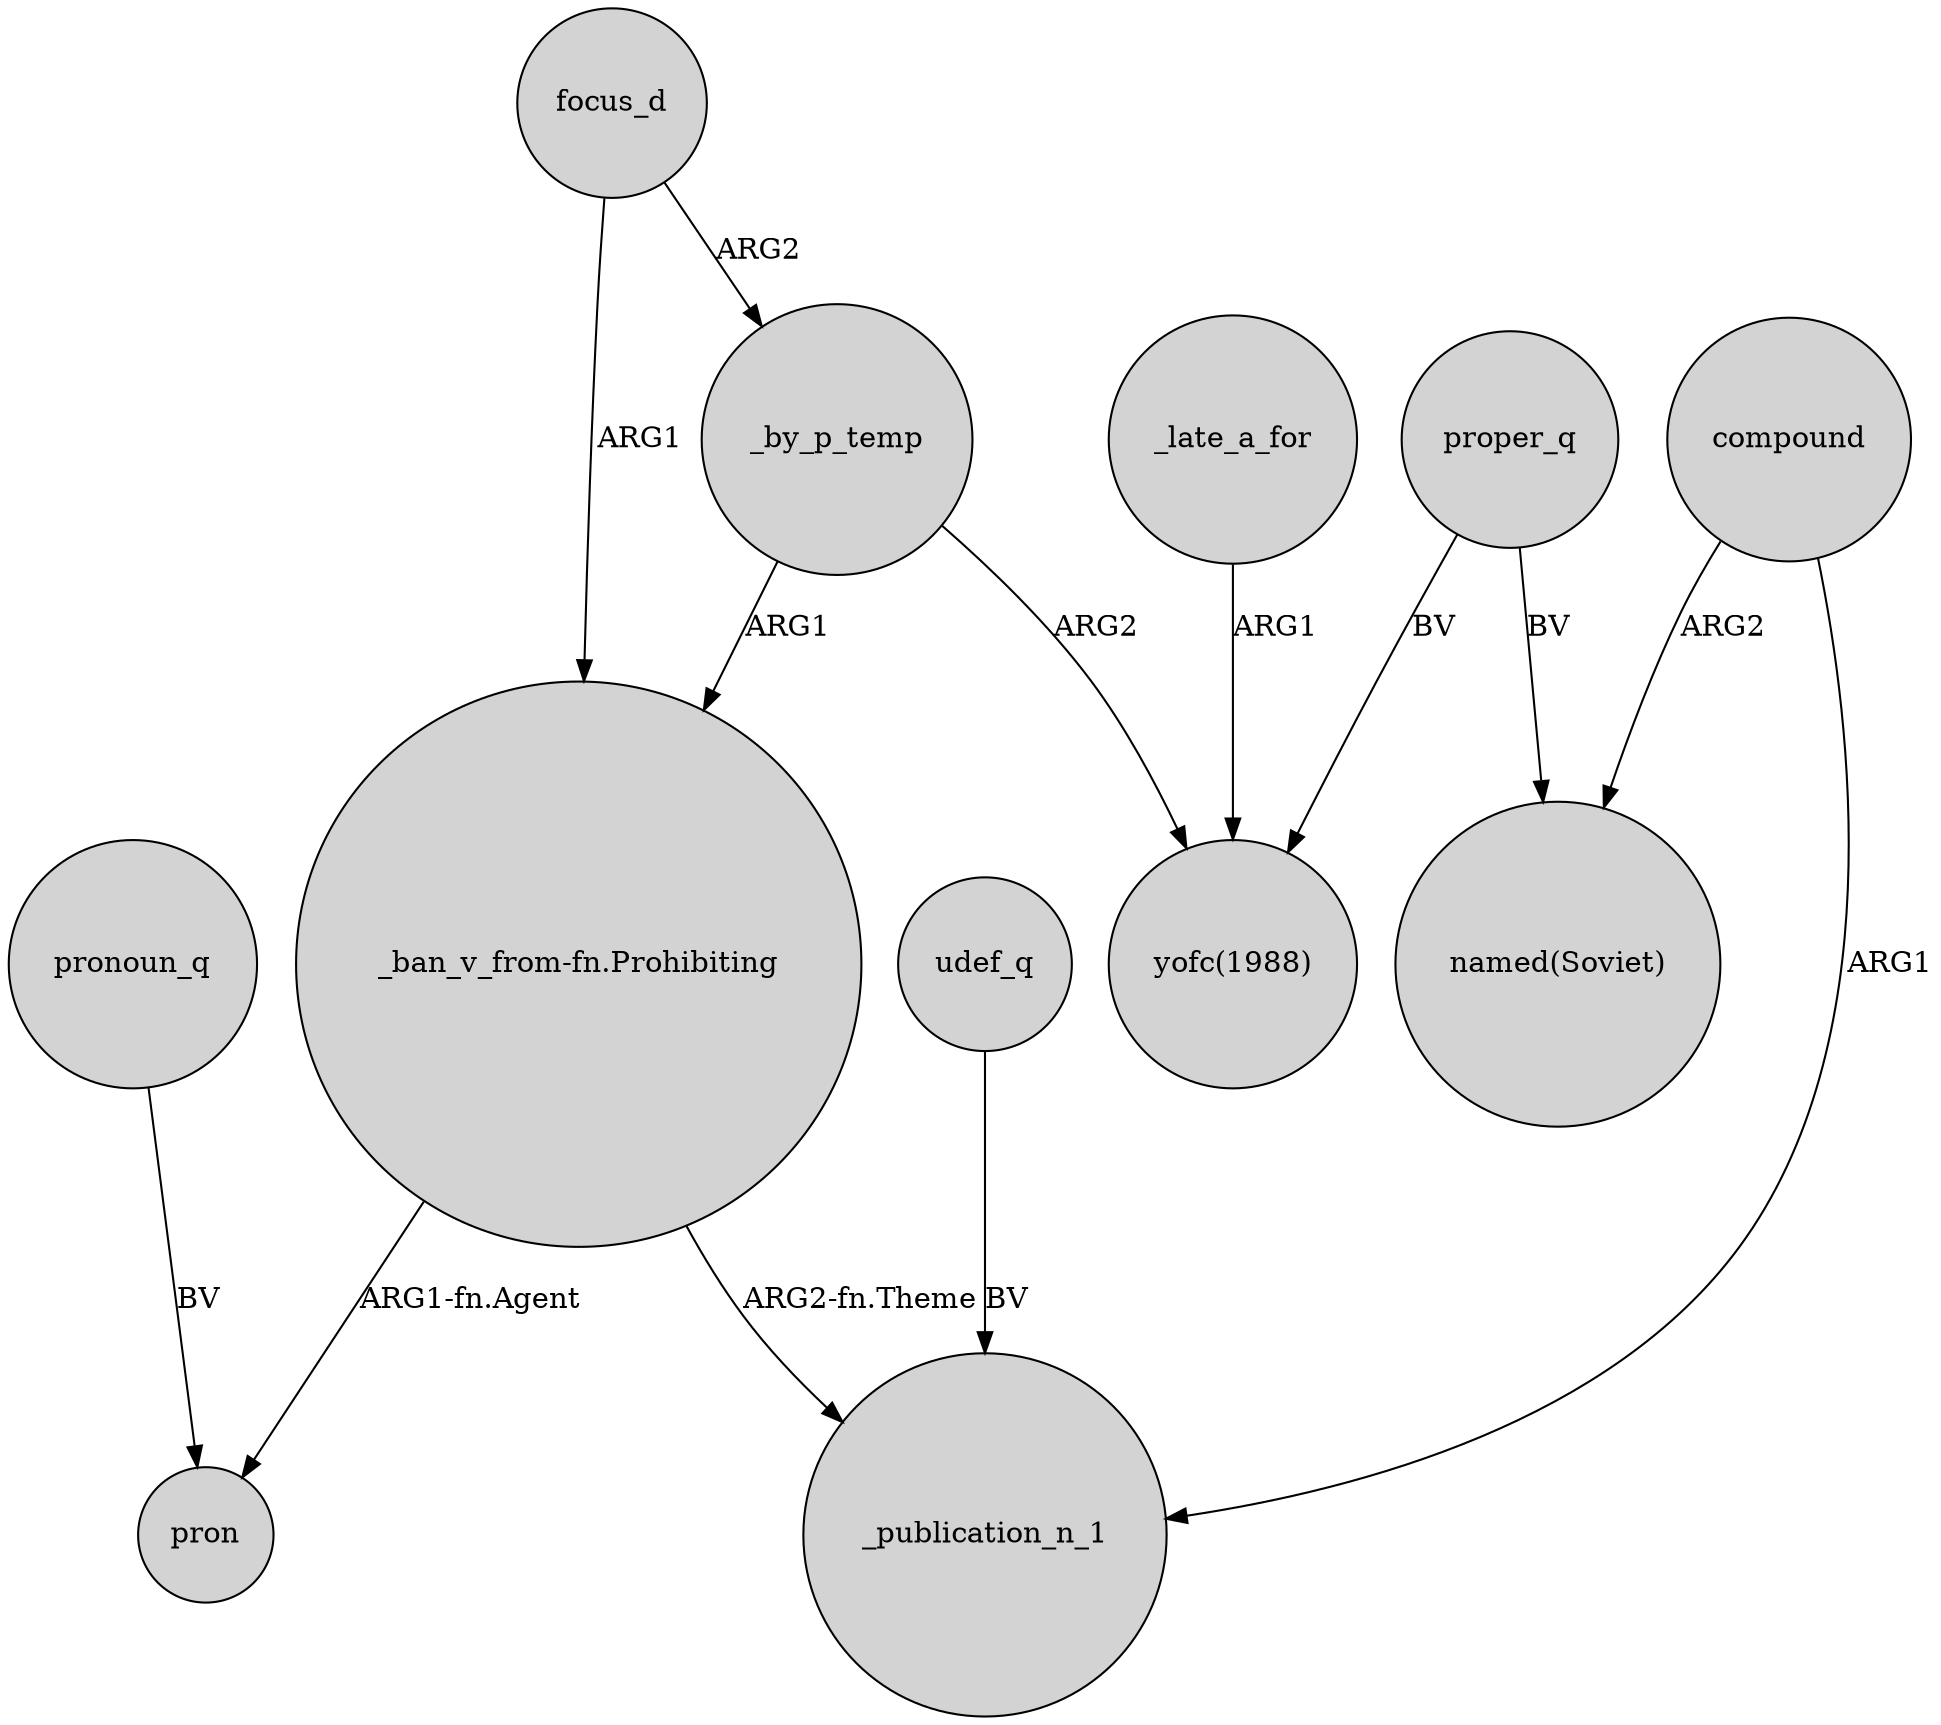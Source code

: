 digraph {
	node [shape=circle style=filled]
	"_ban_v_from-fn.Prohibiting" -> pron [label="ARG1-fn.Agent"]
	focus_d -> "_ban_v_from-fn.Prohibiting" [label=ARG1]
	_late_a_for -> "yofc(1988)" [label=ARG1]
	proper_q -> "yofc(1988)" [label=BV]
	udef_q -> _publication_n_1 [label=BV]
	compound -> _publication_n_1 [label=ARG1]
	focus_d -> _by_p_temp [label=ARG2]
	_by_p_temp -> "_ban_v_from-fn.Prohibiting" [label=ARG1]
	proper_q -> "named(Soviet)" [label=BV]
	"_ban_v_from-fn.Prohibiting" -> _publication_n_1 [label="ARG2-fn.Theme"]
	compound -> "named(Soviet)" [label=ARG2]
	_by_p_temp -> "yofc(1988)" [label=ARG2]
	pronoun_q -> pron [label=BV]
}
